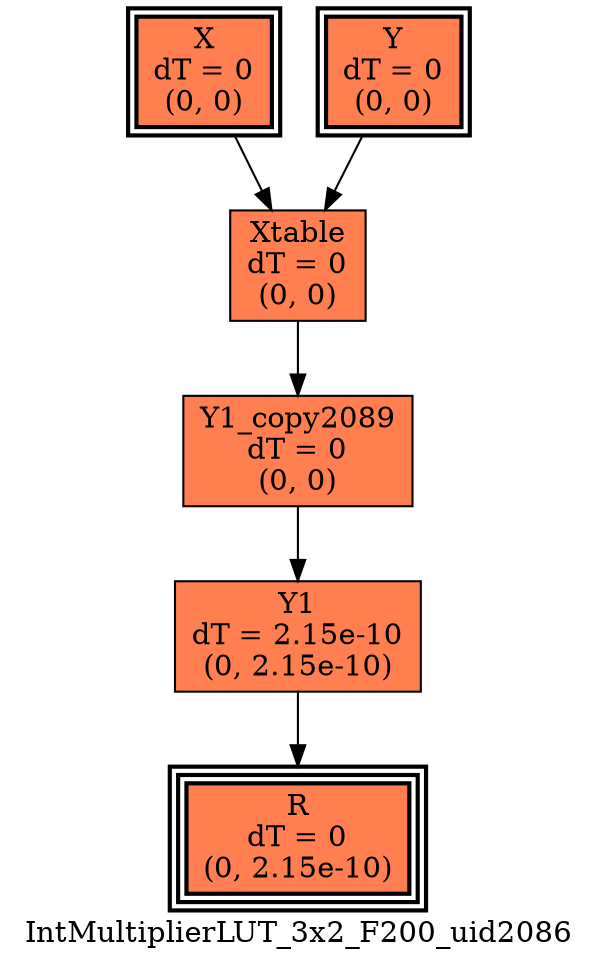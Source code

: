 digraph IntMultiplierLUT_3x2_F200_uid2086
{
	//graph drawing options
	label=IntMultiplierLUT_3x2_F200_uid2086;
	labelloc=bottom;
	labeljust=right;
	ratio=auto;
	nodesep=0.25;
	ranksep=0.5;

	//input/output signals of operator IntMultiplierLUT_3x2_F200_uid2086
	X__IntMultiplierLUT_3x2_F200_uid2086 [ label="X\ndT = 0\n(0, 0)", shape=box, color=black, style="bold, filled", fillcolor=coral, peripheries=2 ];
	Y__IntMultiplierLUT_3x2_F200_uid2086 [ label="Y\ndT = 0\n(0, 0)", shape=box, color=black, style="bold, filled", fillcolor=coral, peripheries=2 ];
	R__IntMultiplierLUT_3x2_F200_uid2086 [ label="R\ndT = 0\n(0, 2.15e-10)", shape=box, color=black, style="bold, filled", fillcolor=coral, peripheries=3 ];
	{rank=same X__IntMultiplierLUT_3x2_F200_uid2086, Y__IntMultiplierLUT_3x2_F200_uid2086};
	{rank=same R__IntMultiplierLUT_3x2_F200_uid2086};
	//internal signals of operator IntMultiplierLUT_3x2_F200_uid2086
	Xtable__IntMultiplierLUT_3x2_F200_uid2086 [ label="Xtable\ndT = 0\n(0, 0)", shape=box, color=black, style=filled, fillcolor=coral, peripheries=1 ];
	Y1__IntMultiplierLUT_3x2_F200_uid2086 [ label="Y1\ndT = 2.15e-10\n(0, 2.15e-10)", shape=box, color=black, style=filled, fillcolor=coral, peripheries=1 ];
	Y1_copy2089__IntMultiplierLUT_3x2_F200_uid2086 [ label="Y1_copy2089\ndT = 0\n(0, 0)", shape=box, color=black, style=filled, fillcolor=coral, peripheries=1 ];

	//subcomponents of operator IntMultiplierLUT_3x2_F200_uid2086

	//input and internal signal connections of operator IntMultiplierLUT_3x2_F200_uid2086
	X__IntMultiplierLUT_3x2_F200_uid2086 -> Xtable__IntMultiplierLUT_3x2_F200_uid2086 [ arrowhead=normal, arrowsize=1.0, arrowtail=normal, color=black, dir=forward  ];
	Y__IntMultiplierLUT_3x2_F200_uid2086 -> Xtable__IntMultiplierLUT_3x2_F200_uid2086 [ arrowhead=normal, arrowsize=1.0, arrowtail=normal, color=black, dir=forward  ];
	Xtable__IntMultiplierLUT_3x2_F200_uid2086 -> Y1_copy2089__IntMultiplierLUT_3x2_F200_uid2086 [ arrowhead=normal, arrowsize=1.0, arrowtail=normal, color=black, dir=forward  ];
	Y1__IntMultiplierLUT_3x2_F200_uid2086 -> R__IntMultiplierLUT_3x2_F200_uid2086 [ arrowhead=normal, arrowsize=1.0, arrowtail=normal, color=black, dir=forward  ];
	Y1_copy2089__IntMultiplierLUT_3x2_F200_uid2086 -> Y1__IntMultiplierLUT_3x2_F200_uid2086 [ arrowhead=normal, arrowsize=1.0, arrowtail=normal, color=black, dir=forward  ];
}

